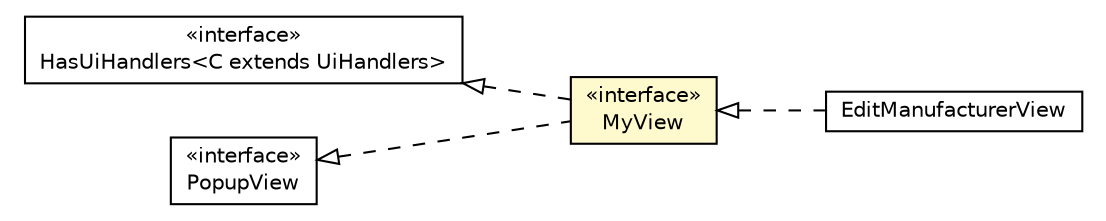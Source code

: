 #!/usr/local/bin/dot
#
# Class diagram 
# Generated by UMLGraph version R5_6-24-gf6e263 (http://www.umlgraph.org/)
#

digraph G {
	edge [fontname="Helvetica",fontsize=10,labelfontname="Helvetica",labelfontsize=10];
	node [fontname="Helvetica",fontsize=10,shape=plaintext];
	nodesep=0.25;
	ranksep=0.5;
	rankdir=LR;
	// com.gwtplatform.mvp.client.HasUiHandlers<C extends com.gwtplatform.mvp.client.UiHandlers>
	c173067 [label=<<table title="com.gwtplatform.mvp.client.HasUiHandlers" border="0" cellborder="1" cellspacing="0" cellpadding="2" port="p" href="../../../../../mvp/client/HasUiHandlers.html">
		<tr><td><table border="0" cellspacing="0" cellpadding="1">
<tr><td align="center" balign="center"> &#171;interface&#187; </td></tr>
<tr><td align="center" balign="center"> HasUiHandlers&lt;C extends UiHandlers&gt; </td></tr>
		</table></td></tr>
		</table>>, URL="../../../../../mvp/client/HasUiHandlers.html", fontname="Helvetica", fontcolor="black", fontsize=10.0];
	// com.gwtplatform.mvp.client.PopupView
	c173068 [label=<<table title="com.gwtplatform.mvp.client.PopupView" border="0" cellborder="1" cellspacing="0" cellpadding="2" port="p" href="../../../../../mvp/client/PopupView.html">
		<tr><td><table border="0" cellspacing="0" cellpadding="1">
<tr><td align="center" balign="center"> &#171;interface&#187; </td></tr>
<tr><td align="center" balign="center"> PopupView </td></tr>
		</table></td></tr>
		</table>>, URL="../../../../../mvp/client/PopupView.html", fontname="Helvetica", fontcolor="black", fontsize=10.0];
	// com.gwtplatform.carstore.client.application.manufacturer.ui.EditManufacturerPresenter.MyView
	c173359 [label=<<table title="com.gwtplatform.carstore.client.application.manufacturer.ui.EditManufacturerPresenter.MyView" border="0" cellborder="1" cellspacing="0" cellpadding="2" port="p" bgcolor="lemonChiffon" href="./EditManufacturerPresenter.MyView.html">
		<tr><td><table border="0" cellspacing="0" cellpadding="1">
<tr><td align="center" balign="center"> &#171;interface&#187; </td></tr>
<tr><td align="center" balign="center"> MyView </td></tr>
		</table></td></tr>
		</table>>, URL="./EditManufacturerPresenter.MyView.html", fontname="Helvetica", fontcolor="black", fontsize=10.0];
	// com.gwtplatform.carstore.client.application.manufacturer.ui.EditManufacturerView
	c173361 [label=<<table title="com.gwtplatform.carstore.client.application.manufacturer.ui.EditManufacturerView" border="0" cellborder="1" cellspacing="0" cellpadding="2" port="p" href="./EditManufacturerView.html">
		<tr><td><table border="0" cellspacing="0" cellpadding="1">
<tr><td align="center" balign="center"> EditManufacturerView </td></tr>
		</table></td></tr>
		</table>>, URL="./EditManufacturerView.html", fontname="Helvetica", fontcolor="black", fontsize=10.0];
	//com.gwtplatform.carstore.client.application.manufacturer.ui.EditManufacturerPresenter.MyView implements com.gwtplatform.mvp.client.PopupView
	c173068:p -> c173359:p [dir=back,arrowtail=empty,style=dashed];
	//com.gwtplatform.carstore.client.application.manufacturer.ui.EditManufacturerPresenter.MyView implements com.gwtplatform.mvp.client.HasUiHandlers<C extends com.gwtplatform.mvp.client.UiHandlers>
	c173067:p -> c173359:p [dir=back,arrowtail=empty,style=dashed];
	//com.gwtplatform.carstore.client.application.manufacturer.ui.EditManufacturerView implements com.gwtplatform.carstore.client.application.manufacturer.ui.EditManufacturerPresenter.MyView
	c173359:p -> c173361:p [dir=back,arrowtail=empty,style=dashed];
}


